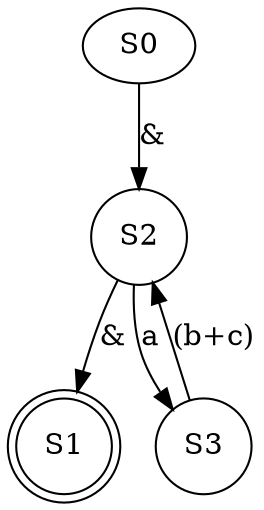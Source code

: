 digraph {
	S0 [label=S0]
	node [shape=doublecircle]
	S1 [label=S1]
	node [shape=circle]
	S2 [label=S2]
	S3 [label=S3]
	S2 -> S3 [label=a]
	S0 -> S2 [label="&"]
	S3 -> S2 [label="(b+c)"]
	S2 -> S1 [label="&"]
}
